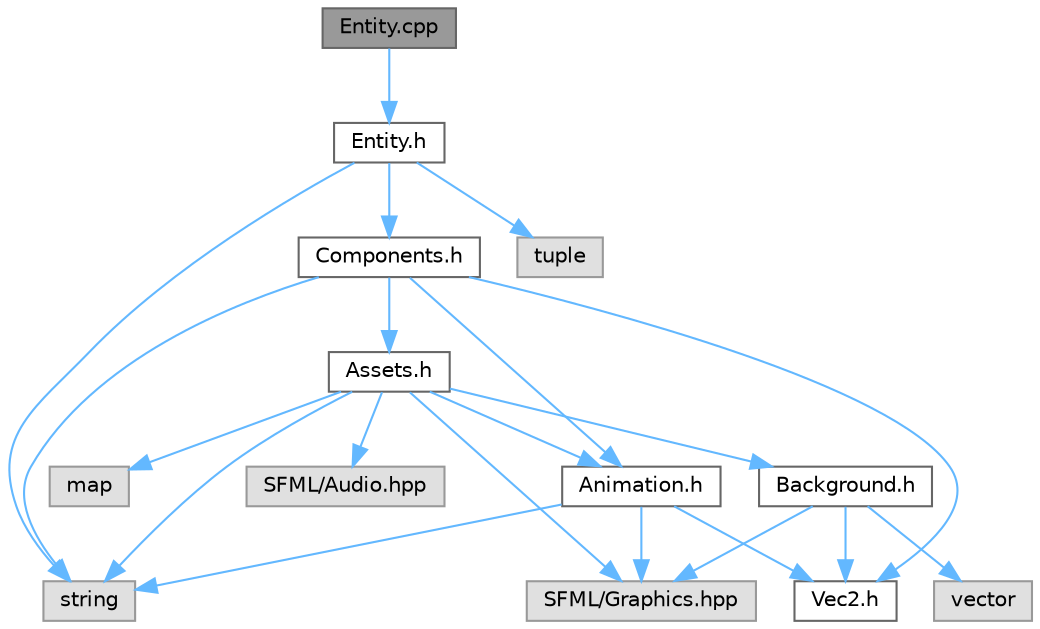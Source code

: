 digraph "Entity.cpp"
{
 // LATEX_PDF_SIZE
  bgcolor="transparent";
  edge [fontname=Helvetica,fontsize=10,labelfontname=Helvetica,labelfontsize=10];
  node [fontname=Helvetica,fontsize=10,shape=box,height=0.2,width=0.4];
  Node1 [id="Node000001",label="Entity.cpp",height=0.2,width=0.4,color="gray40", fillcolor="grey60", style="filled", fontcolor="black",tooltip=" "];
  Node1 -> Node2 [id="edge21_Node000001_Node000002",color="steelblue1",style="solid",tooltip=" "];
  Node2 [id="Node000002",label="Entity.h",height=0.2,width=0.4,color="grey40", fillcolor="white", style="filled",URL="$_entity_8h.html",tooltip=" "];
  Node2 -> Node3 [id="edge22_Node000002_Node000003",color="steelblue1",style="solid",tooltip=" "];
  Node3 [id="Node000003",label="Components.h",height=0.2,width=0.4,color="grey40", fillcolor="white", style="filled",URL="$_components_8h.html",tooltip=" "];
  Node3 -> Node4 [id="edge23_Node000003_Node000004",color="steelblue1",style="solid",tooltip=" "];
  Node4 [id="Node000004",label="Animation.h",height=0.2,width=0.4,color="grey40", fillcolor="white", style="filled",URL="$_animation_8h.html",tooltip=" "];
  Node4 -> Node5 [id="edge24_Node000004_Node000005",color="steelblue1",style="solid",tooltip=" "];
  Node5 [id="Node000005",label="SFML/Graphics.hpp",height=0.2,width=0.4,color="grey60", fillcolor="#E0E0E0", style="filled",tooltip=" "];
  Node4 -> Node6 [id="edge25_Node000004_Node000006",color="steelblue1",style="solid",tooltip=" "];
  Node6 [id="Node000006",label="Vec2.h",height=0.2,width=0.4,color="grey40", fillcolor="white", style="filled",URL="$_vec2_8h.html",tooltip=" "];
  Node4 -> Node7 [id="edge26_Node000004_Node000007",color="steelblue1",style="solid",tooltip=" "];
  Node7 [id="Node000007",label="string",height=0.2,width=0.4,color="grey60", fillcolor="#E0E0E0", style="filled",tooltip=" "];
  Node3 -> Node8 [id="edge27_Node000003_Node000008",color="steelblue1",style="solid",tooltip=" "];
  Node8 [id="Node000008",label="Assets.h",height=0.2,width=0.4,color="grey40", fillcolor="white", style="filled",URL="$_assets_8h.html",tooltip=" "];
  Node8 -> Node9 [id="edge28_Node000008_Node000009",color="steelblue1",style="solid",tooltip=" "];
  Node9 [id="Node000009",label="map",height=0.2,width=0.4,color="grey60", fillcolor="#E0E0E0", style="filled",tooltip=" "];
  Node8 -> Node7 [id="edge29_Node000008_Node000007",color="steelblue1",style="solid",tooltip=" "];
  Node8 -> Node5 [id="edge30_Node000008_Node000005",color="steelblue1",style="solid",tooltip=" "];
  Node8 -> Node10 [id="edge31_Node000008_Node000010",color="steelblue1",style="solid",tooltip=" "];
  Node10 [id="Node000010",label="SFML/Audio.hpp",height=0.2,width=0.4,color="grey60", fillcolor="#E0E0E0", style="filled",tooltip=" "];
  Node8 -> Node4 [id="edge32_Node000008_Node000004",color="steelblue1",style="solid",tooltip=" "];
  Node8 -> Node11 [id="edge33_Node000008_Node000011",color="steelblue1",style="solid",tooltip=" "];
  Node11 [id="Node000011",label="Background.h",height=0.2,width=0.4,color="grey40", fillcolor="white", style="filled",URL="$_background_8h.html",tooltip=" "];
  Node11 -> Node5 [id="edge34_Node000011_Node000005",color="steelblue1",style="solid",tooltip=" "];
  Node11 -> Node6 [id="edge35_Node000011_Node000006",color="steelblue1",style="solid",tooltip=" "];
  Node11 -> Node12 [id="edge36_Node000011_Node000012",color="steelblue1",style="solid",tooltip=" "];
  Node12 [id="Node000012",label="vector",height=0.2,width=0.4,color="grey60", fillcolor="#E0E0E0", style="filled",tooltip=" "];
  Node3 -> Node6 [id="edge37_Node000003_Node000006",color="steelblue1",style="solid",tooltip=" "];
  Node3 -> Node7 [id="edge38_Node000003_Node000007",color="steelblue1",style="solid",tooltip=" "];
  Node2 -> Node7 [id="edge39_Node000002_Node000007",color="steelblue1",style="solid",tooltip=" "];
  Node2 -> Node13 [id="edge40_Node000002_Node000013",color="steelblue1",style="solid",tooltip=" "];
  Node13 [id="Node000013",label="tuple",height=0.2,width=0.4,color="grey60", fillcolor="#E0E0E0", style="filled",tooltip=" "];
}
